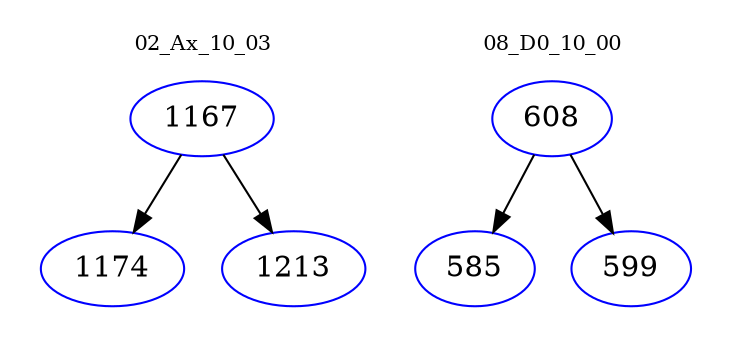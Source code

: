 digraph{
subgraph cluster_0 {
color = white
label = "02_Ax_10_03";
fontsize=10;
T0_1167 [label="1167", color="blue"]
T0_1167 -> T0_1174 [color="black"]
T0_1174 [label="1174", color="blue"]
T0_1167 -> T0_1213 [color="black"]
T0_1213 [label="1213", color="blue"]
}
subgraph cluster_1 {
color = white
label = "08_D0_10_00";
fontsize=10;
T1_608 [label="608", color="blue"]
T1_608 -> T1_585 [color="black"]
T1_585 [label="585", color="blue"]
T1_608 -> T1_599 [color="black"]
T1_599 [label="599", color="blue"]
}
}
